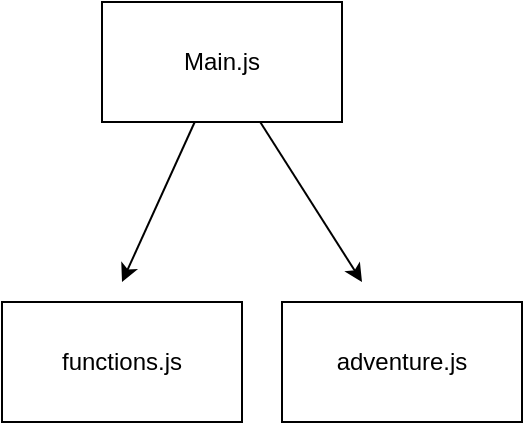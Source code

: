 <mxfile>
    <diagram id="AHBFdUCqmCgulCuIHCqC" name="Page-1">
        <mxGraphModel dx="522" dy="549" grid="1" gridSize="10" guides="1" tooltips="1" connect="1" arrows="1" fold="1" page="1" pageScale="1" pageWidth="850" pageHeight="1100" math="0" shadow="0">
            <root>
                <mxCell id="0"/>
                <mxCell id="1" parent="0"/>
                <mxCell id="3" style="edgeStyle=none;html=1;" edge="1" parent="1" source="2">
                    <mxGeometry relative="1" as="geometry">
                        <mxPoint x="320" y="200" as="targetPoint"/>
                    </mxGeometry>
                </mxCell>
                <mxCell id="4" style="edgeStyle=none;html=1;" edge="1" parent="1" source="2">
                    <mxGeometry relative="1" as="geometry">
                        <mxPoint x="200" y="200" as="targetPoint"/>
                    </mxGeometry>
                </mxCell>
                <mxCell id="2" value="Main.js" style="whiteSpace=wrap;html=1;" vertex="1" parent="1">
                    <mxGeometry x="190" y="60" width="120" height="60" as="geometry"/>
                </mxCell>
                <mxCell id="5" value="adventure.js&lt;br&gt;" style="whiteSpace=wrap;html=1;" vertex="1" parent="1">
                    <mxGeometry x="280" y="210" width="120" height="60" as="geometry"/>
                </mxCell>
                <mxCell id="6" value="functions.js" style="whiteSpace=wrap;html=1;" vertex="1" parent="1">
                    <mxGeometry x="140" y="210" width="120" height="60" as="geometry"/>
                </mxCell>
            </root>
        </mxGraphModel>
    </diagram>
</mxfile>